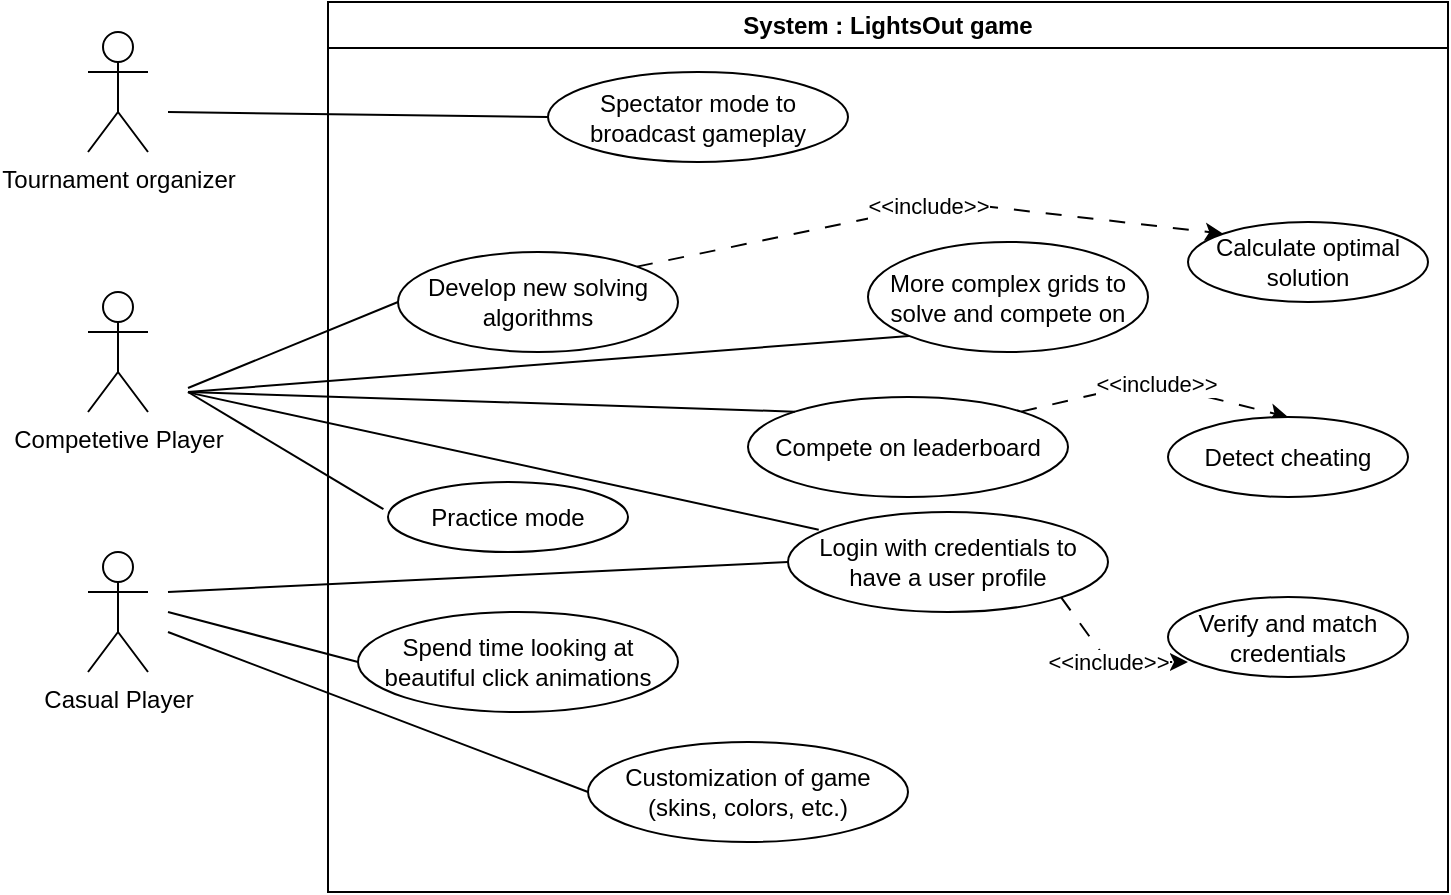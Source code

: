 <mxfile version="20.8.16" type="device"><diagram name="Seite-1" id="7ZzEqWI1GV-NVPeER9E2"><mxGraphModel dx="1302" dy="798" grid="1" gridSize="10" guides="1" tooltips="1" connect="1" arrows="1" fold="1" page="1" pageScale="1" pageWidth="827" pageHeight="1169" math="0" shadow="0"><root><mxCell id="0"/><mxCell id="1" parent="0"/><mxCell id="-z10tjy2aRogb5bz4zk6-4" value="Casual Player" style="shape=umlActor;verticalLabelPosition=bottom;verticalAlign=top;html=1;outlineConnect=0;" vertex="1" parent="1"><mxGeometry x="50" y="445" width="30" height="60" as="geometry"/></mxCell><mxCell id="-z10tjy2aRogb5bz4zk6-5" value="Competetive&amp;nbsp;Player" style="shape=umlActor;verticalLabelPosition=bottom;verticalAlign=top;html=1;outlineConnect=0;" vertex="1" parent="1"><mxGeometry x="50" y="315" width="30" height="60" as="geometry"/></mxCell><mxCell id="-z10tjy2aRogb5bz4zk6-6" value="Tournament organizer" style="shape=umlActor;verticalLabelPosition=bottom;verticalAlign=top;html=1;outlineConnect=0;" vertex="1" parent="1"><mxGeometry x="50" y="185" width="30" height="60" as="geometry"/></mxCell><mxCell id="-z10tjy2aRogb5bz4zk6-8" value="System : LightsOut game" style="swimlane;whiteSpace=wrap;html=1;" vertex="1" parent="1"><mxGeometry x="170" y="170" width="560" height="445" as="geometry"/></mxCell><mxCell id="-z10tjy2aRogb5bz4zk6-9" value="Develop new solving algorithms" style="ellipse;whiteSpace=wrap;html=1;" vertex="1" parent="-z10tjy2aRogb5bz4zk6-8"><mxGeometry x="35" y="125" width="140" height="50" as="geometry"/></mxCell><mxCell id="-z10tjy2aRogb5bz4zk6-10" value="Spend time looking at beautiful click animations" style="ellipse;whiteSpace=wrap;html=1;" vertex="1" parent="-z10tjy2aRogb5bz4zk6-8"><mxGeometry x="15" y="305" width="160" height="50" as="geometry"/></mxCell><mxCell id="-z10tjy2aRogb5bz4zk6-11" value="Compete on leaderboard" style="ellipse;whiteSpace=wrap;html=1;" vertex="1" parent="-z10tjy2aRogb5bz4zk6-8"><mxGeometry x="210" y="197.5" width="160" height="50" as="geometry"/></mxCell><mxCell id="-z10tjy2aRogb5bz4zk6-12" value="More complex grids to solve and compete on" style="ellipse;whiteSpace=wrap;html=1;" vertex="1" parent="-z10tjy2aRogb5bz4zk6-8"><mxGeometry x="270" y="120" width="140" height="55" as="geometry"/></mxCell><mxCell id="-z10tjy2aRogb5bz4zk6-13" value="Spectator mode to broadcast gameplay" style="ellipse;whiteSpace=wrap;html=1;" vertex="1" parent="-z10tjy2aRogb5bz4zk6-8"><mxGeometry x="110" y="35" width="150" height="45" as="geometry"/></mxCell><mxCell id="-z10tjy2aRogb5bz4zk6-14" value="Login with credentials to have a user profile" style="ellipse;whiteSpace=wrap;html=1;" vertex="1" parent="-z10tjy2aRogb5bz4zk6-8"><mxGeometry x="230" y="255" width="160" height="50" as="geometry"/></mxCell><mxCell id="-z10tjy2aRogb5bz4zk6-16" value="Practice mode" style="ellipse;whiteSpace=wrap;html=1;" vertex="1" parent="-z10tjy2aRogb5bz4zk6-8"><mxGeometry x="30" y="240" width="120" height="35" as="geometry"/></mxCell><mxCell id="-z10tjy2aRogb5bz4zk6-17" value="Customization of game (skins, colors, etc.)" style="ellipse;whiteSpace=wrap;html=1;" vertex="1" parent="-z10tjy2aRogb5bz4zk6-8"><mxGeometry x="130" y="370" width="160" height="50" as="geometry"/></mxCell><mxCell id="-z10tjy2aRogb5bz4zk6-22" value="" style="endArrow=none;html=1;rounded=0;entryX=0;entryY=0.5;entryDx=0;entryDy=0;" edge="1" parent="-z10tjy2aRogb5bz4zk6-8" target="-z10tjy2aRogb5bz4zk6-9"><mxGeometry width="50" height="50" relative="1" as="geometry"><mxPoint x="-70" y="193" as="sourcePoint"/><mxPoint x="200.0" y="197.5" as="targetPoint"/></mxGeometry></mxCell><mxCell id="-z10tjy2aRogb5bz4zk6-30" value="" style="endArrow=classic;html=1;rounded=0;dashed=1;dashPattern=8 8;exitX=1;exitY=0;exitDx=0;exitDy=0;entryX=0.5;entryY=0;entryDx=0;entryDy=0;" edge="1" parent="-z10tjy2aRogb5bz4zk6-8" source="-z10tjy2aRogb5bz4zk6-11" target="-z10tjy2aRogb5bz4zk6-32"><mxGeometry relative="1" as="geometry"><mxPoint x="370" y="222.08" as="sourcePoint"/><mxPoint x="460" y="205" as="targetPoint"/><Array as="points"><mxPoint x="410" y="190"/></Array></mxGeometry></mxCell><mxCell id="-z10tjy2aRogb5bz4zk6-31" value="&amp;lt;&amp;lt;include&amp;gt;&amp;gt;" style="edgeLabel;resizable=0;html=1;align=center;verticalAlign=middle;" connectable="0" vertex="1" parent="-z10tjy2aRogb5bz4zk6-30"><mxGeometry relative="1" as="geometry"/></mxCell><mxCell id="-z10tjy2aRogb5bz4zk6-32" value="Detect cheating" style="ellipse;whiteSpace=wrap;html=1;" vertex="1" parent="-z10tjy2aRogb5bz4zk6-8"><mxGeometry x="420" y="207.5" width="120" height="40" as="geometry"/></mxCell><mxCell id="-z10tjy2aRogb5bz4zk6-33" value="" style="endArrow=classic;html=1;rounded=0;dashed=1;dashPattern=8 8;exitX=1;exitY=0;exitDx=0;exitDy=0;entryX=0;entryY=0;entryDx=0;entryDy=0;" edge="1" parent="-z10tjy2aRogb5bz4zk6-8" source="-z10tjy2aRogb5bz4zk6-9" target="-z10tjy2aRogb5bz4zk6-35"><mxGeometry relative="1" as="geometry"><mxPoint x="180" y="110" as="sourcePoint"/><mxPoint x="470" y="110" as="targetPoint"/><Array as="points"><mxPoint x="310" y="100"/></Array></mxGeometry></mxCell><mxCell id="-z10tjy2aRogb5bz4zk6-34" value="&amp;lt;&amp;lt;include&amp;gt;&amp;gt;" style="edgeLabel;resizable=0;html=1;align=center;verticalAlign=middle;" connectable="0" vertex="1" parent="-z10tjy2aRogb5bz4zk6-33"><mxGeometry relative="1" as="geometry"/></mxCell><mxCell id="-z10tjy2aRogb5bz4zk6-35" value="Calculate optimal solution" style="ellipse;whiteSpace=wrap;html=1;" vertex="1" parent="-z10tjy2aRogb5bz4zk6-8"><mxGeometry x="430" y="110" width="120" height="40" as="geometry"/></mxCell><mxCell id="-z10tjy2aRogb5bz4zk6-37" value="" style="endArrow=classic;html=1;rounded=0;dashed=1;dashPattern=8 8;exitX=1;exitY=1;exitDx=0;exitDy=0;entryX=0.083;entryY=0.813;entryDx=0;entryDy=0;entryPerimeter=0;" edge="1" parent="-z10tjy2aRogb5bz4zk6-8" target="-z10tjy2aRogb5bz4zk6-39" source="-z10tjy2aRogb5bz4zk6-14"><mxGeometry relative="1" as="geometry"><mxPoint x="346.569" y="294.822" as="sourcePoint"/><mxPoint x="290" y="125" as="targetPoint"/><Array as="points"><mxPoint x="390" y="330"/></Array></mxGeometry></mxCell><mxCell id="-z10tjy2aRogb5bz4zk6-38" value="&amp;lt;&amp;lt;include&amp;gt;&amp;gt;" style="edgeLabel;resizable=0;html=1;align=center;verticalAlign=middle;" connectable="0" vertex="1" parent="-z10tjy2aRogb5bz4zk6-37"><mxGeometry relative="1" as="geometry"/></mxCell><mxCell id="-z10tjy2aRogb5bz4zk6-39" value="Verify and match credentials" style="ellipse;whiteSpace=wrap;html=1;" vertex="1" parent="-z10tjy2aRogb5bz4zk6-8"><mxGeometry x="420" y="297.5" width="120" height="40" as="geometry"/></mxCell><mxCell id="-z10tjy2aRogb5bz4zk6-19" value="" style="endArrow=none;html=1;rounded=0;entryX=0;entryY=0.5;entryDx=0;entryDy=0;" edge="1" parent="1" target="-z10tjy2aRogb5bz4zk6-10"><mxGeometry width="50" height="50" relative="1" as="geometry"><mxPoint x="90" y="475" as="sourcePoint"/><mxPoint x="140" y="425" as="targetPoint"/></mxGeometry></mxCell><mxCell id="-z10tjy2aRogb5bz4zk6-20" value="" style="endArrow=none;html=1;rounded=0;entryX=0;entryY=0.5;entryDx=0;entryDy=0;" edge="1" parent="1" target="-z10tjy2aRogb5bz4zk6-17"><mxGeometry width="50" height="50" relative="1" as="geometry"><mxPoint x="90" y="485" as="sourcePoint"/><mxPoint x="185.0" y="510" as="targetPoint"/></mxGeometry></mxCell><mxCell id="-z10tjy2aRogb5bz4zk6-21" value="" style="endArrow=none;html=1;rounded=0;entryX=0;entryY=0.5;entryDx=0;entryDy=0;" edge="1" parent="1" target="-z10tjy2aRogb5bz4zk6-14"><mxGeometry width="50" height="50" relative="1" as="geometry"><mxPoint x="90" y="465" as="sourcePoint"/><mxPoint x="300.0" y="545" as="targetPoint"/></mxGeometry></mxCell><mxCell id="-z10tjy2aRogb5bz4zk6-23" value="" style="endArrow=none;html=1;rounded=0;entryX=-0.019;entryY=0.389;entryDx=0;entryDy=0;entryPerimeter=0;" edge="1" parent="1" target="-z10tjy2aRogb5bz4zk6-16"><mxGeometry width="50" height="50" relative="1" as="geometry"><mxPoint x="100" y="365" as="sourcePoint"/><mxPoint x="215.0" y="345" as="targetPoint"/></mxGeometry></mxCell><mxCell id="-z10tjy2aRogb5bz4zk6-24" value="" style="endArrow=none;html=1;rounded=0;entryX=0;entryY=0;entryDx=0;entryDy=0;" edge="1" parent="1" target="-z10tjy2aRogb5bz4zk6-11"><mxGeometry width="50" height="50" relative="1" as="geometry"><mxPoint x="100" y="365" as="sourcePoint"/><mxPoint x="187.34" y="402.505" as="targetPoint"/></mxGeometry></mxCell><mxCell id="-z10tjy2aRogb5bz4zk6-25" value="" style="endArrow=none;html=1;rounded=0;entryX=0;entryY=1;entryDx=0;entryDy=0;" edge="1" parent="1" target="-z10tjy2aRogb5bz4zk6-12"><mxGeometry width="50" height="50" relative="1" as="geometry"><mxPoint x="100" y="365" as="sourcePoint"/><mxPoint x="403.431" y="374.822" as="targetPoint"/></mxGeometry></mxCell><mxCell id="-z10tjy2aRogb5bz4zk6-26" value="" style="endArrow=none;html=1;rounded=0;entryX=0.096;entryY=0.177;entryDx=0;entryDy=0;entryPerimeter=0;" edge="1" parent="1" target="-z10tjy2aRogb5bz4zk6-14"><mxGeometry width="50" height="50" relative="1" as="geometry"><mxPoint x="100" y="365.18" as="sourcePoint"/><mxPoint x="403.431" y="375.002" as="targetPoint"/></mxGeometry></mxCell><mxCell id="-z10tjy2aRogb5bz4zk6-27" value="" style="endArrow=none;html=1;rounded=0;entryX=0;entryY=0.5;entryDx=0;entryDy=0;" edge="1" parent="1" target="-z10tjy2aRogb5bz4zk6-13"><mxGeometry width="50" height="50" relative="1" as="geometry"><mxPoint x="90" y="225" as="sourcePoint"/><mxPoint x="160" y="215" as="targetPoint"/></mxGeometry></mxCell></root></mxGraphModel></diagram></mxfile>